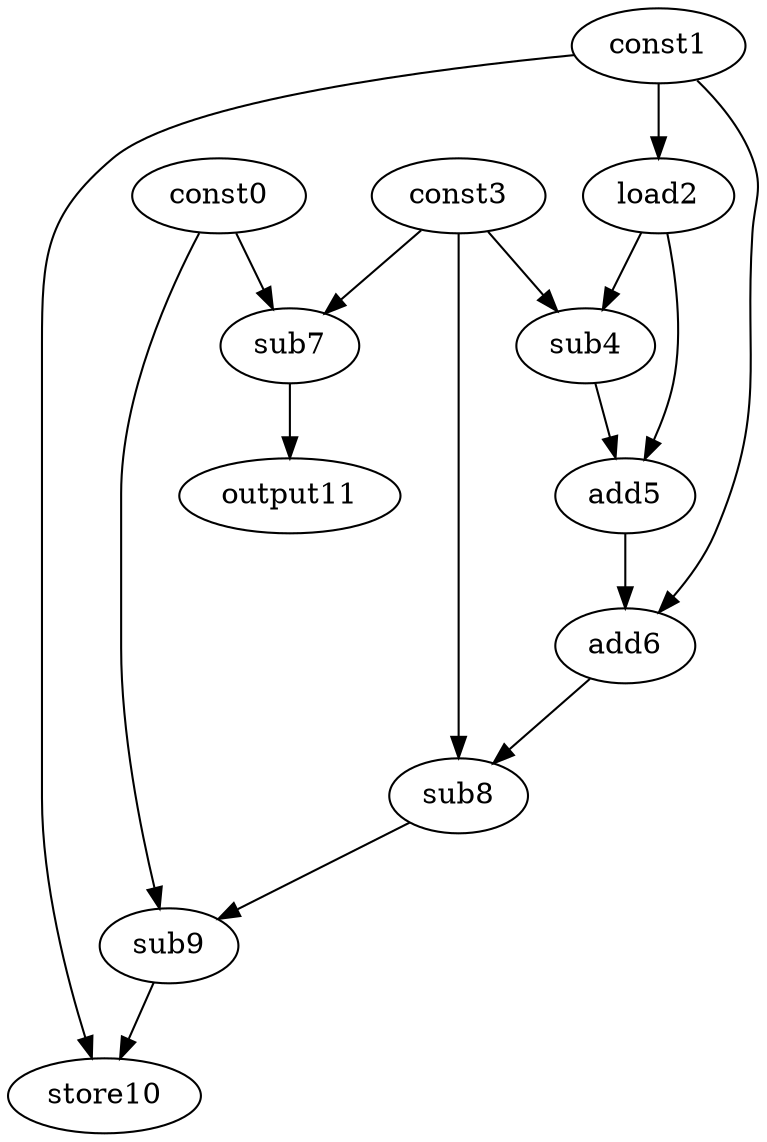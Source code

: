 digraph G { 
const0[opcode=const]; 
const1[opcode=const]; 
load2[opcode=load]; 
const3[opcode=const]; 
sub4[opcode=sub]; 
add5[opcode=add]; 
add6[opcode=add]; 
sub7[opcode=sub]; 
sub8[opcode=sub]; 
sub9[opcode=sub]; 
store10[opcode=store]; 
output11[opcode=output]; 
const1->load2[operand=0];
const0->sub7[operand=0];
const3->sub7[operand=1];
load2->sub4[operand=0];
const3->sub4[operand=1];
sub7->output11[operand=0];
load2->add5[operand=0];
sub4->add5[operand=1];
const1->add6[operand=0];
add5->add6[operand=1];
const3->sub8[operand=0];
add6->sub8[operand=1];
sub8->sub9[operand=0];
const0->sub9[operand=1];
sub9->store10[operand=0];
const1->store10[operand=1];
}
